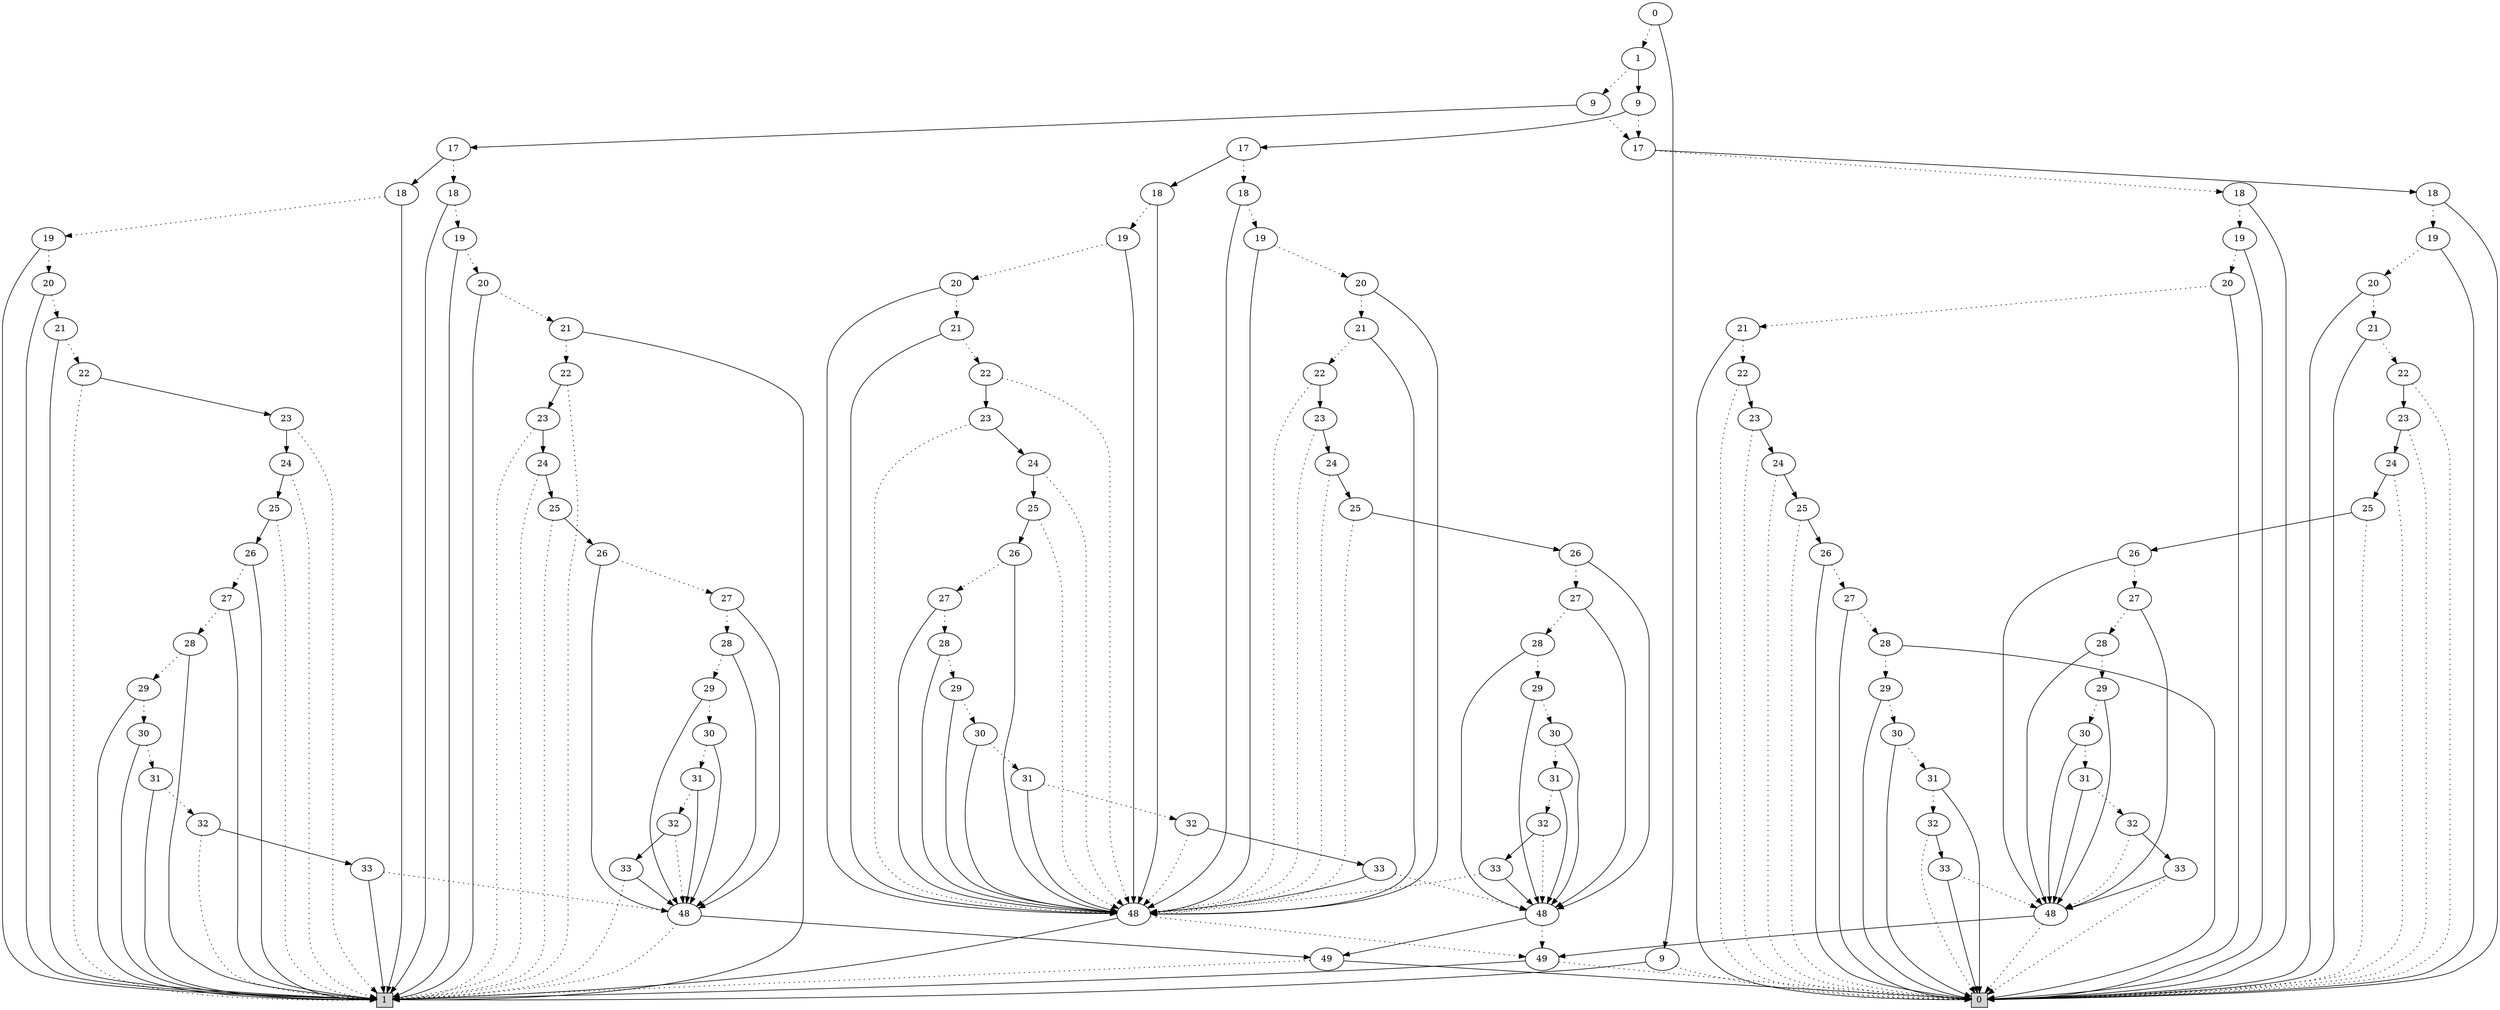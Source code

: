digraph G {
0 [shape=box, label="0", style=filled, shape=box, height=0.3, width=0.3];
1 [shape=box, label="1", style=filled, shape=box, height=0.3, width=0.3];
155073 [label="0"];
155073 -> 155072 [style=dotted];
155073 -> 20 [style=filled];
155072 [label="1"];
155072 -> 155069 [style=dotted];
155072 -> 155071 [style=filled];
155069 [label="9"];
155069 -> 155067 [style=dotted];
155069 -> 155068 [style=filled];
155067 [label="17"];
155067 -> 42724 [style=dotted];
155067 -> 42653 [style=filled];
42724 [label="18"];
42724 -> 42723 [style=dotted];
42724 -> 0 [style=filled];
42723 [label="19"];
42723 -> 42722 [style=dotted];
42723 -> 0 [style=filled];
42722 [label="20"];
42722 -> 42721 [style=dotted];
42722 -> 0 [style=filled];
42721 [label="21"];
42721 -> 42720 [style=dotted];
42721 -> 0 [style=filled];
42720 [label="22"];
42720 -> 0 [style=dotted];
42720 -> 42719 [style=filled];
42719 [label="23"];
42719 -> 0 [style=dotted];
42719 -> 42718 [style=filled];
42718 [label="24"];
42718 -> 0 [style=dotted];
42718 -> 42717 [style=filled];
42717 [label="25"];
42717 -> 0 [style=dotted];
42717 -> 42716 [style=filled];
42716 [label="26"];
42716 -> 42715 [style=dotted];
42716 -> 0 [style=filled];
42715 [label="27"];
42715 -> 42714 [style=dotted];
42715 -> 0 [style=filled];
42714 [label="28"];
42714 -> 42713 [style=dotted];
42714 -> 0 [style=filled];
42713 [label="29"];
42713 -> 42712 [style=dotted];
42713 -> 0 [style=filled];
42712 [label="30"];
42712 -> 42711 [style=dotted];
42712 -> 0 [style=filled];
42711 [label="31"];
42711 -> 42710 [style=dotted];
42711 -> 0 [style=filled];
42710 [label="32"];
42710 -> 0 [style=dotted];
42710 -> 42709 [style=filled];
42709 [label="33"];
42709 -> 4598 [style=dotted];
42709 -> 0 [style=filled];
4598 [label="48"];
4598 -> 0 [style=dotted];
4598 -> 100 [style=filled];
100 [label="49"];
100 -> 0 [style=dotted];
100 -> 1 [style=filled];
42653 [label="18"];
42653 -> 42652 [style=dotted];
42653 -> 0 [style=filled];
42652 [label="19"];
42652 -> 42651 [style=dotted];
42652 -> 0 [style=filled];
42651 [label="20"];
42651 -> 42650 [style=dotted];
42651 -> 0 [style=filled];
42650 [label="21"];
42650 -> 42649 [style=dotted];
42650 -> 0 [style=filled];
42649 [label="22"];
42649 -> 0 [style=dotted];
42649 -> 42648 [style=filled];
42648 [label="23"];
42648 -> 0 [style=dotted];
42648 -> 42647 [style=filled];
42647 [label="24"];
42647 -> 0 [style=dotted];
42647 -> 42646 [style=filled];
42646 [label="25"];
42646 -> 0 [style=dotted];
42646 -> 42645 [style=filled];
42645 [label="26"];
42645 -> 42644 [style=dotted];
42645 -> 4598 [style=filled];
42644 [label="27"];
42644 -> 42643 [style=dotted];
42644 -> 4598 [style=filled];
42643 [label="28"];
42643 -> 42642 [style=dotted];
42643 -> 4598 [style=filled];
42642 [label="29"];
42642 -> 42641 [style=dotted];
42642 -> 4598 [style=filled];
42641 [label="30"];
42641 -> 42640 [style=dotted];
42641 -> 4598 [style=filled];
42640 [label="31"];
42640 -> 42639 [style=dotted];
42640 -> 4598 [style=filled];
42639 [label="32"];
42639 -> 4598 [style=dotted];
42639 -> 42638 [style=filled];
42638 [label="33"];
42638 -> 0 [style=dotted];
42638 -> 4598 [style=filled];
155068 [label="17"];
155068 -> 42698 [style=dotted];
155068 -> 90781 [style=filled];
42698 [label="18"];
42698 -> 42697 [style=dotted];
42698 -> 1 [style=filled];
42697 [label="19"];
42697 -> 42696 [style=dotted];
42697 -> 1 [style=filled];
42696 [label="20"];
42696 -> 42695 [style=dotted];
42696 -> 1 [style=filled];
42695 [label="21"];
42695 -> 42694 [style=dotted];
42695 -> 1 [style=filled];
42694 [label="22"];
42694 -> 1 [style=dotted];
42694 -> 42693 [style=filled];
42693 [label="23"];
42693 -> 1 [style=dotted];
42693 -> 42692 [style=filled];
42692 [label="24"];
42692 -> 1 [style=dotted];
42692 -> 42691 [style=filled];
42691 [label="25"];
42691 -> 1 [style=dotted];
42691 -> 42690 [style=filled];
42690 [label="26"];
42690 -> 42689 [style=dotted];
42690 -> 4600 [style=filled];
42689 [label="27"];
42689 -> 42688 [style=dotted];
42689 -> 4600 [style=filled];
42688 [label="28"];
42688 -> 42687 [style=dotted];
42688 -> 4600 [style=filled];
42687 [label="29"];
42687 -> 42686 [style=dotted];
42687 -> 4600 [style=filled];
42686 [label="30"];
42686 -> 42685 [style=dotted];
42686 -> 4600 [style=filled];
42685 [label="31"];
42685 -> 42684 [style=dotted];
42685 -> 4600 [style=filled];
42684 [label="32"];
42684 -> 4600 [style=dotted];
42684 -> 42683 [style=filled];
4600 [label="48"];
4600 -> 1 [style=dotted];
4600 -> 101 [style=filled];
101 [label="49"];
101 -> 1 [style=dotted];
101 -> 0 [style=filled];
42683 [label="33"];
42683 -> 1 [style=dotted];
42683 -> 4600 [style=filled];
90781 [label="18"];
90781 -> 90780 [style=dotted];
90781 -> 1 [style=filled];
90780 [label="19"];
90780 -> 90779 [style=dotted];
90780 -> 1 [style=filled];
90779 [label="20"];
90779 -> 90778 [style=dotted];
90779 -> 1 [style=filled];
90778 [label="21"];
90778 -> 90777 [style=dotted];
90778 -> 1 [style=filled];
90777 [label="22"];
90777 -> 1 [style=dotted];
90777 -> 90776 [style=filled];
90776 [label="23"];
90776 -> 1 [style=dotted];
90776 -> 90775 [style=filled];
90775 [label="24"];
90775 -> 1 [style=dotted];
90775 -> 90774 [style=filled];
90774 [label="25"];
90774 -> 1 [style=dotted];
90774 -> 90773 [style=filled];
90773 [label="26"];
90773 -> 90772 [style=dotted];
90773 -> 1 [style=filled];
90772 [label="27"];
90772 -> 90771 [style=dotted];
90772 -> 1 [style=filled];
90771 [label="28"];
90771 -> 90770 [style=dotted];
90771 -> 1 [style=filled];
90770 [label="29"];
90770 -> 90769 [style=dotted];
90770 -> 1 [style=filled];
90769 [label="30"];
90769 -> 90768 [style=dotted];
90769 -> 1 [style=filled];
90768 [label="31"];
90768 -> 90767 [style=dotted];
90768 -> 1 [style=filled];
90767 [label="32"];
90767 -> 1 [style=dotted];
90767 -> 90766 [style=filled];
90766 [label="33"];
90766 -> 4600 [style=dotted];
90766 -> 1 [style=filled];
155071 [label="9"];
155071 -> 155067 [style=dotted];
155071 -> 155070 [style=filled];
155070 [label="17"];
155070 -> 98747 [style=dotted];
155070 -> 99929 [style=filled];
98747 [label="18"];
98747 -> 98746 [style=dotted];
98747 -> 42471 [style=filled];
98746 [label="19"];
98746 -> 98745 [style=dotted];
98746 -> 42471 [style=filled];
98745 [label="20"];
98745 -> 98744 [style=dotted];
98745 -> 42471 [style=filled];
98744 [label="21"];
98744 -> 98743 [style=dotted];
98744 -> 42471 [style=filled];
98743 [label="22"];
98743 -> 42471 [style=dotted];
98743 -> 98742 [style=filled];
42471 [label="48"];
42471 -> 100 [style=dotted];
42471 -> 1 [style=filled];
98742 [label="23"];
98742 -> 42471 [style=dotted];
98742 -> 98741 [style=filled];
98741 [label="24"];
98741 -> 42471 [style=dotted];
98741 -> 98740 [style=filled];
98740 [label="25"];
98740 -> 42471 [style=dotted];
98740 -> 98739 [style=filled];
98739 [label="26"];
98739 -> 98738 [style=dotted];
98739 -> 42616 [style=filled];
98738 [label="27"];
98738 -> 98737 [style=dotted];
98738 -> 42616 [style=filled];
98737 [label="28"];
98737 -> 98736 [style=dotted];
98737 -> 42616 [style=filled];
98736 [label="29"];
98736 -> 98735 [style=dotted];
98736 -> 42616 [style=filled];
98735 [label="30"];
98735 -> 98734 [style=dotted];
98735 -> 42616 [style=filled];
98734 [label="31"];
98734 -> 98733 [style=dotted];
98734 -> 42616 [style=filled];
98733 [label="32"];
98733 -> 42616 [style=dotted];
98733 -> 98732 [style=filled];
42616 [label="48"];
42616 -> 100 [style=dotted];
42616 -> 101 [style=filled];
98732 [label="33"];
98732 -> 42471 [style=dotted];
98732 -> 42616 [style=filled];
99929 [label="18"];
99929 -> 99928 [style=dotted];
99929 -> 42471 [style=filled];
99928 [label="19"];
99928 -> 99927 [style=dotted];
99928 -> 42471 [style=filled];
99927 [label="20"];
99927 -> 99926 [style=dotted];
99927 -> 42471 [style=filled];
99926 [label="21"];
99926 -> 99925 [style=dotted];
99926 -> 42471 [style=filled];
99925 [label="22"];
99925 -> 42471 [style=dotted];
99925 -> 99924 [style=filled];
99924 [label="23"];
99924 -> 42471 [style=dotted];
99924 -> 99923 [style=filled];
99923 [label="24"];
99923 -> 42471 [style=dotted];
99923 -> 99922 [style=filled];
99922 [label="25"];
99922 -> 42471 [style=dotted];
99922 -> 99921 [style=filled];
99921 [label="26"];
99921 -> 99920 [style=dotted];
99921 -> 42471 [style=filled];
99920 [label="27"];
99920 -> 99919 [style=dotted];
99920 -> 42471 [style=filled];
99919 [label="28"];
99919 -> 99918 [style=dotted];
99919 -> 42471 [style=filled];
99918 [label="29"];
99918 -> 99917 [style=dotted];
99918 -> 42471 [style=filled];
99917 [label="30"];
99917 -> 99916 [style=dotted];
99917 -> 42471 [style=filled];
99916 [label="31"];
99916 -> 99915 [style=dotted];
99916 -> 42471 [style=filled];
99915 [label="32"];
99915 -> 42471 [style=dotted];
99915 -> 99914 [style=filled];
99914 [label="33"];
99914 -> 42616 [style=dotted];
99914 -> 42471 [style=filled];
20 [label="9"];
20 -> 0 [style=dotted];
20 -> 1 [style=filled];
}
